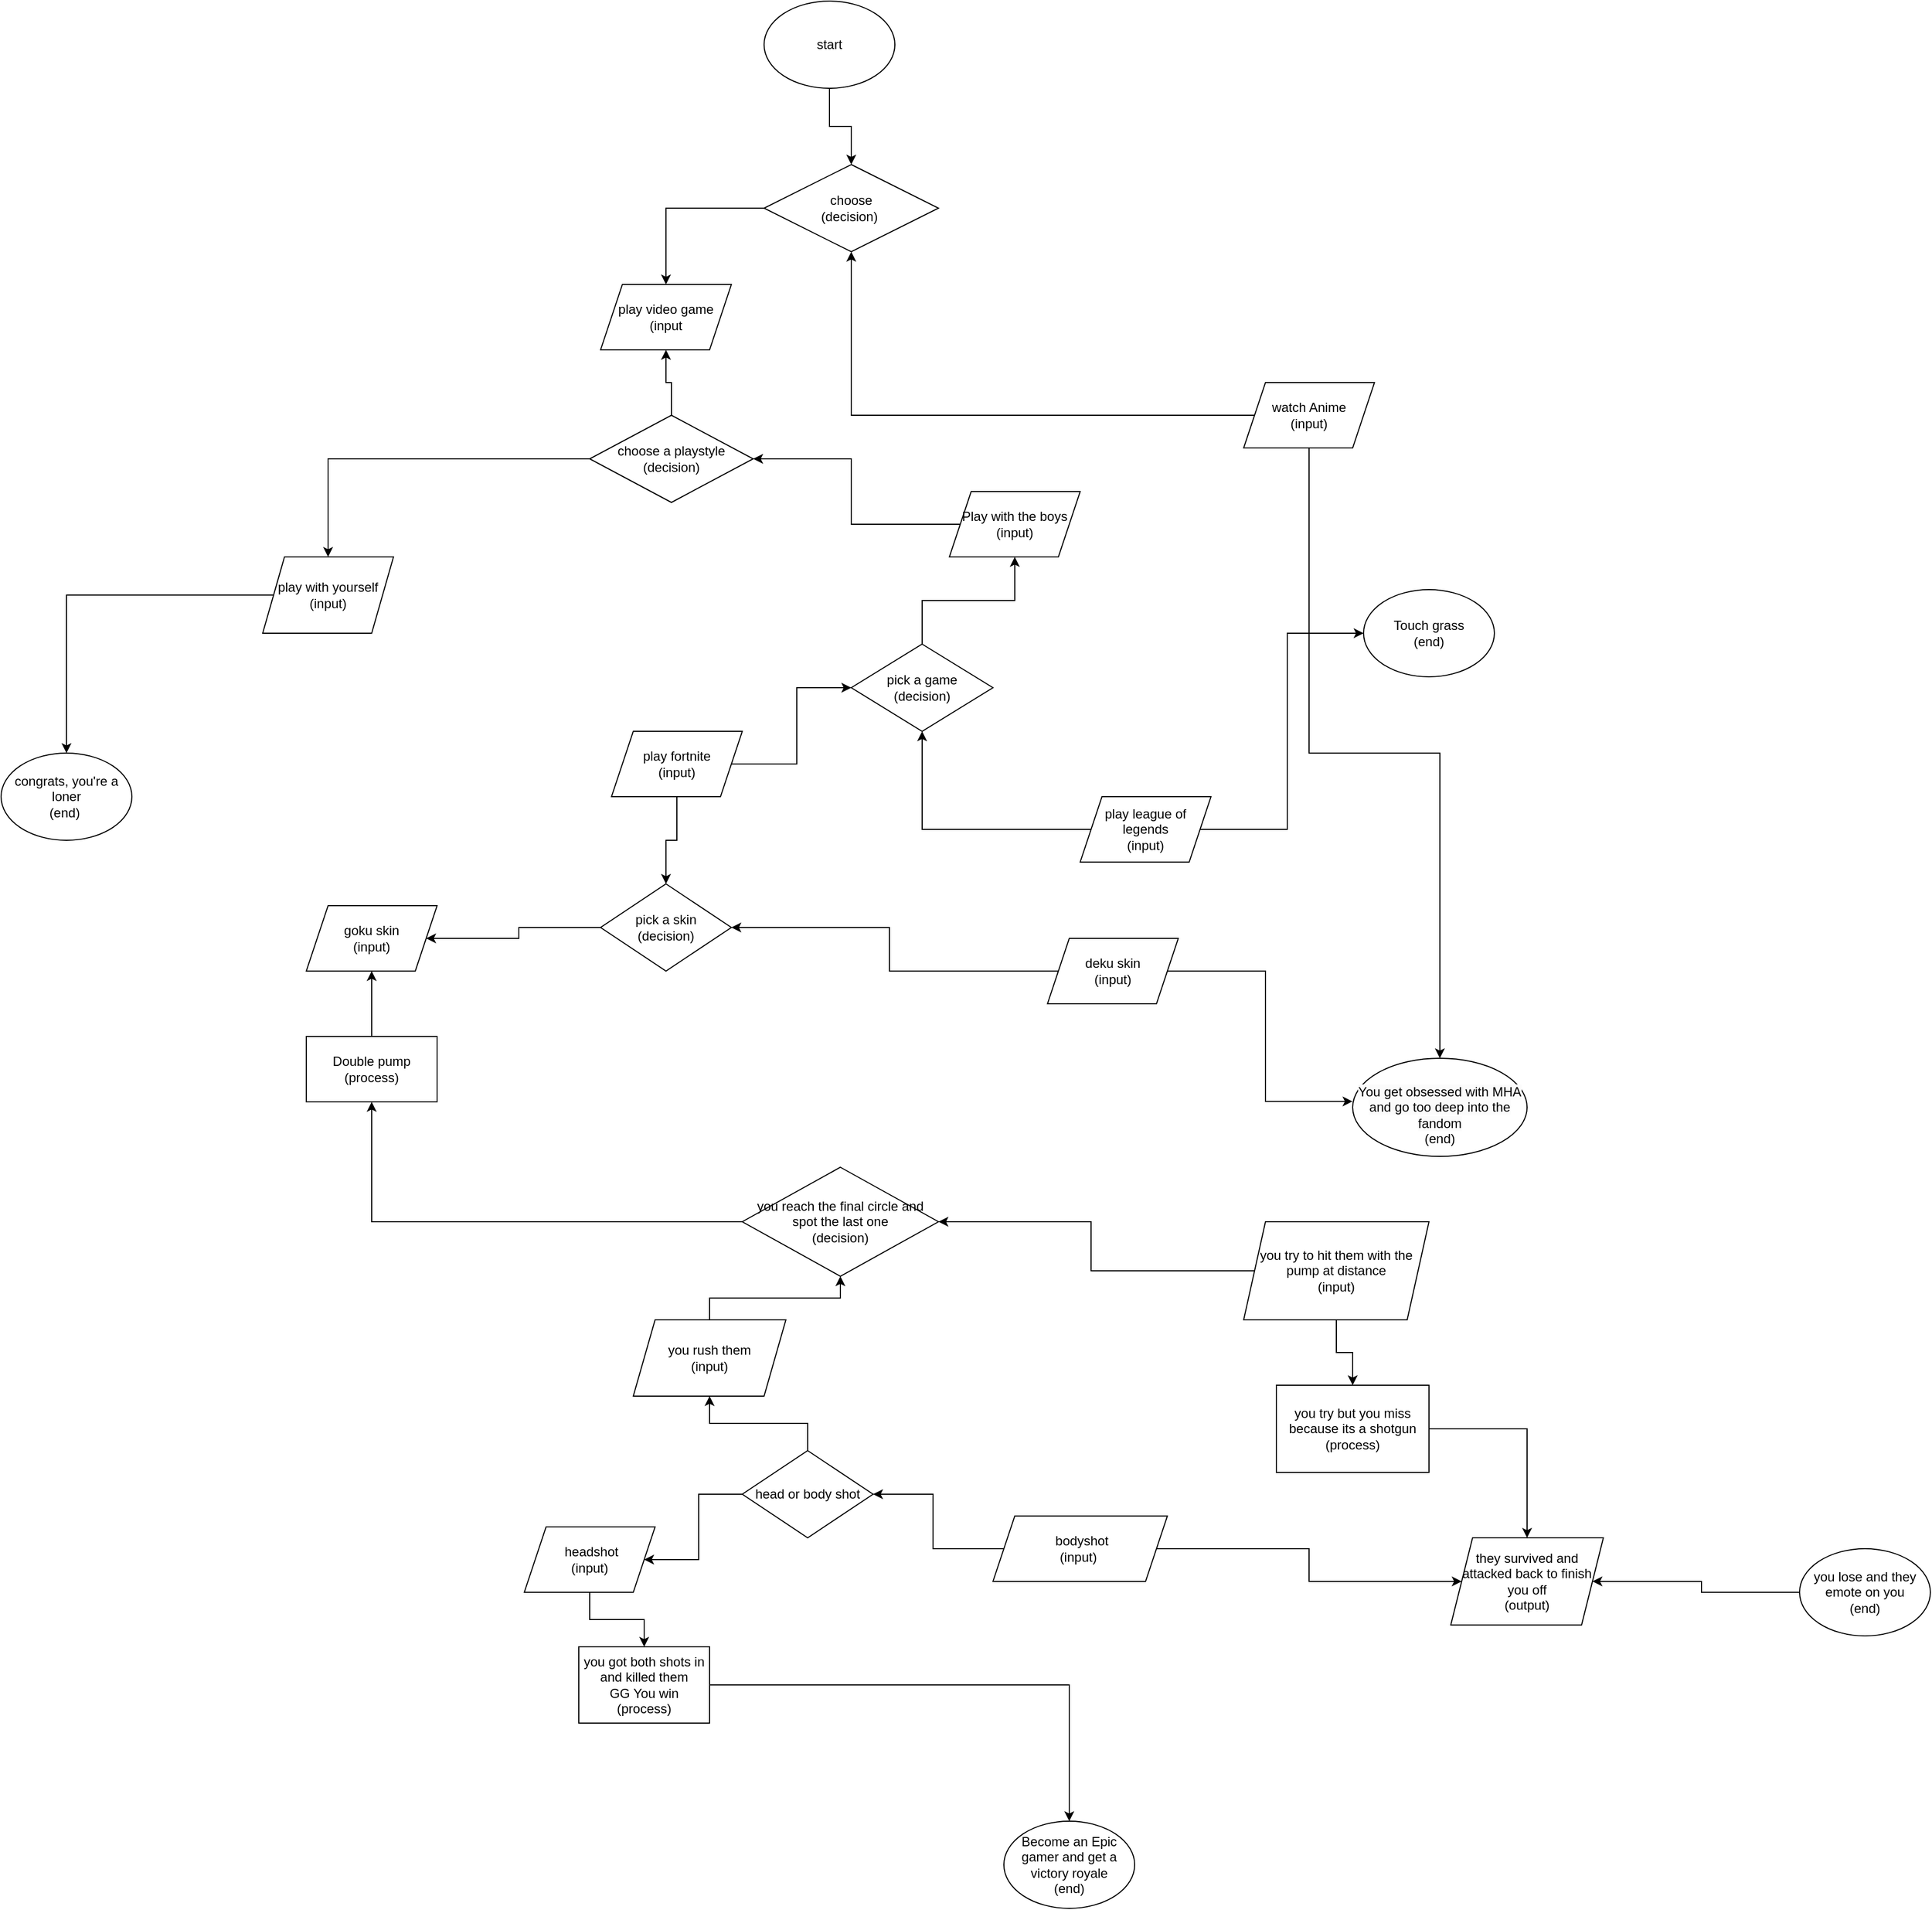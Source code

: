 <mxfile version="20.8.15" type="github">
  <diagram name="Page-1" id="Ozm3xN621YwZBeJ7nJhE">
    <mxGraphModel dx="2045" dy="1763" grid="1" gridSize="10" guides="1" tooltips="1" connect="1" arrows="1" fold="1" page="1" pageScale="1" pageWidth="850" pageHeight="1100" math="0" shadow="0">
      <root>
        <mxCell id="0" />
        <mxCell id="1" parent="0" />
        <mxCell id="UpWl7sQyUpbdqbIwqZ_7-10" value="" style="edgeStyle=orthogonalEdgeStyle;rounded=0;orthogonalLoop=1;jettySize=auto;html=1;" parent="1" target="UpWl7sQyUpbdqbIwqZ_7-8" edge="1" source="UpWl7sQyUpbdqbIwqZ_7-14">
          <mxGeometry relative="1" as="geometry">
            <mxPoint x="400" y="90" as="sourcePoint" />
          </mxGeometry>
        </mxCell>
        <mxCell id="g6iba4YQK6XeHE2exlAs-23" value="" style="edgeStyle=orthogonalEdgeStyle;rounded=0;orthogonalLoop=1;jettySize=auto;html=1;exitX=0;exitY=0.5;exitDx=0;exitDy=0;" parent="1" source="UpWl7sQyUpbdqbIwqZ_7-24" target="UpWl7sQyUpbdqbIwqZ_7-23" edge="1">
          <mxGeometry relative="1" as="geometry">
            <mxPoint x="-200" y="560" as="targetPoint" />
            <mxPoint x="-50" y="390" as="sourcePoint" />
          </mxGeometry>
        </mxCell>
        <mxCell id="g6iba4YQK6XeHE2exlAs-31" value="" style="edgeStyle=orthogonalEdgeStyle;rounded=0;orthogonalLoop=1;jettySize=auto;html=1;entryX=0;entryY=0.5;entryDx=0;entryDy=0;exitX=1;exitY=0.5;exitDx=0;exitDy=0;" parent="1" source="Lo4n1HogaCZyLbFqZFVi-4" target="zcWRsGR_A8jKyauGB15e-4" edge="1">
          <mxGeometry relative="1" as="geometry">
            <mxPoint x="800" y="610" as="sourcePoint" />
            <mxPoint x="740" y="519.41" as="targetPoint" />
          </mxGeometry>
        </mxCell>
        <mxCell id="g6iba4YQK6XeHE2exlAs-35" value="" style="edgeStyle=orthogonalEdgeStyle;rounded=0;orthogonalLoop=1;jettySize=auto;html=1;entryX=0.5;entryY=0;entryDx=0;entryDy=0;" parent="1" source="Lo4n1HogaCZyLbFqZFVi-7" target="Lo4n1HogaCZyLbFqZFVi-14" edge="1">
          <mxGeometry relative="1" as="geometry">
            <mxPoint x="60" y="620" as="targetPoint" />
            <mxPoint x="230" y="530" as="sourcePoint" />
          </mxGeometry>
        </mxCell>
        <mxCell id="GQskx2C88lEEhjjdf4MJ-1" value="" style="edgeStyle=orthogonalEdgeStyle;rounded=0;orthogonalLoop=1;jettySize=auto;html=1;" edge="1" parent="1" source="g6iba4YQK6XeHE2exlAs-38" target="Lo4n1HogaCZyLbFqZFVi-29">
          <mxGeometry relative="1" as="geometry" />
        </mxCell>
        <mxCell id="g6iba4YQK6XeHE2exlAs-38" value="you got both shots in and killed them&lt;br&gt;GG You win&lt;br&gt;(process)" style="whiteSpace=wrap;html=1;" parent="1" vertex="1">
          <mxGeometry x="240" y="1360" width="120" height="70" as="geometry" />
        </mxCell>
        <mxCell id="g6iba4YQK6XeHE2exlAs-51" value="" style="edgeStyle=orthogonalEdgeStyle;rounded=0;orthogonalLoop=1;jettySize=auto;html=1;entryX=-0.001;entryY=0.44;entryDx=0;entryDy=0;entryPerimeter=0;exitX=1;exitY=0.5;exitDx=0;exitDy=0;" parent="1" source="Lo4n1HogaCZyLbFqZFVi-10" target="UpWl7sQyUpbdqbIwqZ_7-21" edge="1">
          <mxGeometry relative="1" as="geometry">
            <mxPoint x="900" y="700" as="targetPoint" />
            <mxPoint x="710" y="770" as="sourcePoint" />
          </mxGeometry>
        </mxCell>
        <mxCell id="Lo4n1HogaCZyLbFqZFVi-13" value="" style="edgeStyle=orthogonalEdgeStyle;rounded=0;orthogonalLoop=1;jettySize=auto;html=1;" parent="1" source="g6iba4YQK6XeHE2exlAs-52" target="Lo4n1HogaCZyLbFqZFVi-12" edge="1">
          <mxGeometry relative="1" as="geometry" />
        </mxCell>
        <mxCell id="g6iba4YQK6XeHE2exlAs-52" value="Double pump&lt;br&gt;(process)" style="whiteSpace=wrap;html=1;" parent="1" vertex="1">
          <mxGeometry x="-10" y="800" width="120" height="60" as="geometry" />
        </mxCell>
        <mxCell id="UpWl7sQyUpbdqbIwqZ_7-3" value="" style="edgeStyle=orthogonalEdgeStyle;rounded=0;orthogonalLoop=1;jettySize=auto;html=1;entryX=0.5;entryY=0;entryDx=0;entryDy=0;" parent="1" source="UpWl7sQyUpbdqbIwqZ_7-2" target="UpWl7sQyUpbdqbIwqZ_7-24" edge="1">
          <mxGeometry relative="1" as="geometry">
            <mxPoint x="10" y="360" as="targetPoint" />
          </mxGeometry>
        </mxCell>
        <mxCell id="GQskx2C88lEEhjjdf4MJ-7" value="" style="edgeStyle=orthogonalEdgeStyle;rounded=0;orthogonalLoop=1;jettySize=auto;html=1;" edge="1" parent="1" source="UpWl7sQyUpbdqbIwqZ_7-2" target="GQskx2C88lEEhjjdf4MJ-5">
          <mxGeometry relative="1" as="geometry" />
        </mxCell>
        <mxCell id="UpWl7sQyUpbdqbIwqZ_7-2" value="choose a playstyle&lt;br&gt;(decision)" style="rhombus;whiteSpace=wrap;html=1;" parent="1" vertex="1">
          <mxGeometry x="250" y="230" width="150" height="80" as="geometry" />
        </mxCell>
        <mxCell id="GQskx2C88lEEhjjdf4MJ-6" value="" style="edgeStyle=orthogonalEdgeStyle;rounded=0;orthogonalLoop=1;jettySize=auto;html=1;" edge="1" parent="1" source="UpWl7sQyUpbdqbIwqZ_7-8" target="GQskx2C88lEEhjjdf4MJ-5">
          <mxGeometry relative="1" as="geometry" />
        </mxCell>
        <mxCell id="UpWl7sQyUpbdqbIwqZ_7-8" value="choose&lt;br&gt;(decision)&amp;nbsp;" style="rhombus;whiteSpace=wrap;html=1;" parent="1" vertex="1">
          <mxGeometry x="410" width="160" height="80" as="geometry" />
        </mxCell>
        <mxCell id="UpWl7sQyUpbdqbIwqZ_7-14" value="start" style="ellipse;whiteSpace=wrap;html=1;" parent="1" vertex="1">
          <mxGeometry x="410" y="-150" width="120" height="80" as="geometry" />
        </mxCell>
        <mxCell id="UpWl7sQyUpbdqbIwqZ_7-16" value="" style="edgeStyle=orthogonalEdgeStyle;rounded=0;orthogonalLoop=1;jettySize=auto;html=1;" parent="1" source="UpWl7sQyUpbdqbIwqZ_7-15" target="UpWl7sQyUpbdqbIwqZ_7-8" edge="1">
          <mxGeometry relative="1" as="geometry" />
        </mxCell>
        <mxCell id="UpWl7sQyUpbdqbIwqZ_7-19" value="" style="edgeStyle=orthogonalEdgeStyle;rounded=0;orthogonalLoop=1;jettySize=auto;html=1;entryX=0.5;entryY=0;entryDx=0;entryDy=0;" parent="1" source="UpWl7sQyUpbdqbIwqZ_7-15" target="UpWl7sQyUpbdqbIwqZ_7-21" edge="1">
          <mxGeometry relative="1" as="geometry">
            <mxPoint x="960" y="610" as="targetPoint" />
          </mxGeometry>
        </mxCell>
        <mxCell id="UpWl7sQyUpbdqbIwqZ_7-15" value="watch Anime&lt;br&gt;(input)" style="shape=parallelogram;perimeter=parallelogramPerimeter;whiteSpace=wrap;html=1;fixedSize=1;" parent="1" vertex="1">
          <mxGeometry x="850" y="200" width="120" height="60" as="geometry" />
        </mxCell>
        <mxCell id="UpWl7sQyUpbdqbIwqZ_7-21" value="&lt;br&gt;&lt;span style=&quot;color: rgb(0, 0, 0); font-family: Helvetica; font-size: 12px; font-style: normal; font-variant-ligatures: normal; font-variant-caps: normal; font-weight: 400; letter-spacing: normal; orphans: 2; text-align: center; text-indent: 0px; text-transform: none; widows: 2; word-spacing: 0px; -webkit-text-stroke-width: 0px; background-color: rgb(251, 251, 251); text-decoration-thickness: initial; text-decoration-style: initial; text-decoration-color: initial; float: none; display: inline !important;&quot;&gt;You get obsessed with MHA and go too deep into the fandom&lt;/span&gt;&lt;br&gt;(end)" style="ellipse;whiteSpace=wrap;html=1;" parent="1" vertex="1">
          <mxGeometry x="950" y="820" width="160" height="90" as="geometry" />
        </mxCell>
        <mxCell id="UpWl7sQyUpbdqbIwqZ_7-23" value="congrats, you&#39;re a loner&lt;br&gt;(end)&amp;nbsp;" style="ellipse;whiteSpace=wrap;html=1;" parent="1" vertex="1">
          <mxGeometry x="-290" y="540" width="120" height="80" as="geometry" />
        </mxCell>
        <mxCell id="UpWl7sQyUpbdqbIwqZ_7-24" value="play with yourself&lt;br&gt;(input)" style="shape=parallelogram;perimeter=parallelogramPerimeter;whiteSpace=wrap;html=1;fixedSize=1;" parent="1" vertex="1">
          <mxGeometry x="-50" y="360" width="120" height="70" as="geometry" />
        </mxCell>
        <mxCell id="zcWRsGR_A8jKyauGB15e-4" value="Touch grass&lt;br&gt;(end)" style="ellipse;whiteSpace=wrap;html=1;" parent="1" vertex="1">
          <mxGeometry x="960" y="390" width="120" height="80" as="geometry" />
        </mxCell>
        <mxCell id="GQskx2C88lEEhjjdf4MJ-8" value="" style="edgeStyle=orthogonalEdgeStyle;rounded=0;orthogonalLoop=1;jettySize=auto;html=1;" edge="1" parent="1" source="zcWRsGR_A8jKyauGB15e-10" target="UpWl7sQyUpbdqbIwqZ_7-2">
          <mxGeometry relative="1" as="geometry" />
        </mxCell>
        <mxCell id="zcWRsGR_A8jKyauGB15e-10" value="Play with the boys&lt;br&gt;(input)" style="shape=parallelogram;perimeter=parallelogramPerimeter;whiteSpace=wrap;html=1;fixedSize=1;" parent="1" vertex="1">
          <mxGeometry x="580" y="300" width="120" height="60" as="geometry" />
        </mxCell>
        <mxCell id="Lo4n1HogaCZyLbFqZFVi-2" value="" style="edgeStyle=orthogonalEdgeStyle;rounded=0;orthogonalLoop=1;jettySize=auto;html=1;" parent="1" source="Lo4n1HogaCZyLbFqZFVi-1" target="zcWRsGR_A8jKyauGB15e-10" edge="1">
          <mxGeometry relative="1" as="geometry" />
        </mxCell>
        <mxCell id="Lo4n1HogaCZyLbFqZFVi-1" value="pick a game&lt;br&gt;(decision)" style="rhombus;whiteSpace=wrap;html=1;" parent="1" vertex="1">
          <mxGeometry x="490" y="440" width="130" height="80" as="geometry" />
        </mxCell>
        <mxCell id="Lo4n1HogaCZyLbFqZFVi-5" value="" style="edgeStyle=orthogonalEdgeStyle;rounded=0;orthogonalLoop=1;jettySize=auto;html=1;" parent="1" source="Lo4n1HogaCZyLbFqZFVi-4" target="Lo4n1HogaCZyLbFqZFVi-1" edge="1">
          <mxGeometry relative="1" as="geometry" />
        </mxCell>
        <mxCell id="Lo4n1HogaCZyLbFqZFVi-4" value="play league of legends&lt;br&gt;(input)" style="shape=parallelogram;perimeter=parallelogramPerimeter;whiteSpace=wrap;html=1;fixedSize=1;" parent="1" vertex="1">
          <mxGeometry x="700" y="580" width="120" height="60" as="geometry" />
        </mxCell>
        <mxCell id="Lo4n1HogaCZyLbFqZFVi-8" value="" style="edgeStyle=orthogonalEdgeStyle;rounded=0;orthogonalLoop=1;jettySize=auto;html=1;" parent="1" source="Lo4n1HogaCZyLbFqZFVi-7" target="Lo4n1HogaCZyLbFqZFVi-1" edge="1">
          <mxGeometry relative="1" as="geometry" />
        </mxCell>
        <mxCell id="Lo4n1HogaCZyLbFqZFVi-7" value="play fortnite&lt;br&gt;(input)" style="shape=parallelogram;perimeter=parallelogramPerimeter;whiteSpace=wrap;html=1;fixedSize=1;" parent="1" vertex="1">
          <mxGeometry x="270" y="520" width="120" height="60" as="geometry" />
        </mxCell>
        <mxCell id="Lo4n1HogaCZyLbFqZFVi-15" value="" style="edgeStyle=orthogonalEdgeStyle;rounded=0;orthogonalLoop=1;jettySize=auto;html=1;" parent="1" source="Lo4n1HogaCZyLbFqZFVi-10" target="Lo4n1HogaCZyLbFqZFVi-14" edge="1">
          <mxGeometry relative="1" as="geometry" />
        </mxCell>
        <mxCell id="Lo4n1HogaCZyLbFqZFVi-10" value="deku skin&lt;br&gt;(input)" style="shape=parallelogram;perimeter=parallelogramPerimeter;whiteSpace=wrap;html=1;fixedSize=1;" parent="1" vertex="1">
          <mxGeometry x="670" y="710" width="120" height="60" as="geometry" />
        </mxCell>
        <mxCell id="Lo4n1HogaCZyLbFqZFVi-12" value="goku skin&lt;br&gt;(input)" style="shape=parallelogram;perimeter=parallelogramPerimeter;whiteSpace=wrap;html=1;fixedSize=1;" parent="1" vertex="1">
          <mxGeometry x="-10" y="680" width="120" height="60" as="geometry" />
        </mxCell>
        <mxCell id="Lo4n1HogaCZyLbFqZFVi-16" value="" style="edgeStyle=orthogonalEdgeStyle;rounded=0;orthogonalLoop=1;jettySize=auto;html=1;" parent="1" source="Lo4n1HogaCZyLbFqZFVi-14" target="Lo4n1HogaCZyLbFqZFVi-12" edge="1">
          <mxGeometry relative="1" as="geometry" />
        </mxCell>
        <mxCell id="Lo4n1HogaCZyLbFqZFVi-14" value="pick a skin&lt;br&gt;(decision)" style="rhombus;whiteSpace=wrap;html=1;" parent="1" vertex="1">
          <mxGeometry x="260" y="660" width="120" height="80" as="geometry" />
        </mxCell>
        <mxCell id="Lo4n1HogaCZyLbFqZFVi-18" value="" style="edgeStyle=orthogonalEdgeStyle;rounded=0;orthogonalLoop=1;jettySize=auto;html=1;" parent="1" source="Lo4n1HogaCZyLbFqZFVi-17" target="g6iba4YQK6XeHE2exlAs-52" edge="1">
          <mxGeometry relative="1" as="geometry" />
        </mxCell>
        <mxCell id="Lo4n1HogaCZyLbFqZFVi-17" value="you reach the final circle and spot the last one&lt;br&gt;(decision)" style="rhombus;whiteSpace=wrap;html=1;" parent="1" vertex="1">
          <mxGeometry x="390" y="920" width="180" height="100" as="geometry" />
        </mxCell>
        <mxCell id="Lo4n1HogaCZyLbFqZFVi-22" value="" style="edgeStyle=orthogonalEdgeStyle;rounded=0;orthogonalLoop=1;jettySize=auto;html=1;" parent="1" source="Lo4n1HogaCZyLbFqZFVi-19" target="Lo4n1HogaCZyLbFqZFVi-17" edge="1">
          <mxGeometry relative="1" as="geometry" />
        </mxCell>
        <mxCell id="Lo4n1HogaCZyLbFqZFVi-35" value="" style="edgeStyle=orthogonalEdgeStyle;rounded=0;orthogonalLoop=1;jettySize=auto;html=1;" parent="1" source="Lo4n1HogaCZyLbFqZFVi-19" target="Lo4n1HogaCZyLbFqZFVi-34" edge="1">
          <mxGeometry relative="1" as="geometry" />
        </mxCell>
        <mxCell id="Lo4n1HogaCZyLbFqZFVi-19" value="you try to hit them with the pump at distance&lt;br&gt;(input)" style="shape=parallelogram;perimeter=parallelogramPerimeter;whiteSpace=wrap;html=1;fixedSize=1;" parent="1" vertex="1">
          <mxGeometry x="850" y="970" width="170" height="90" as="geometry" />
        </mxCell>
        <mxCell id="Lo4n1HogaCZyLbFqZFVi-21" value="" style="edgeStyle=orthogonalEdgeStyle;rounded=0;orthogonalLoop=1;jettySize=auto;html=1;" parent="1" source="Lo4n1HogaCZyLbFqZFVi-20" target="Lo4n1HogaCZyLbFqZFVi-17" edge="1">
          <mxGeometry relative="1" as="geometry" />
        </mxCell>
        <mxCell id="Lo4n1HogaCZyLbFqZFVi-23" value="" style="edgeStyle=orthogonalEdgeStyle;rounded=0;orthogonalLoop=1;jettySize=auto;html=1;exitX=0;exitY=0.5;exitDx=0;exitDy=0;" parent="1" source="Lo4n1HogaCZyLbFqZFVi-25" target="Lo4n1HogaCZyLbFqZFVi-27" edge="1">
          <mxGeometry relative="1" as="geometry">
            <mxPoint x="430" y="1190" as="sourcePoint" />
            <mxPoint x="250" y="1280" as="targetPoint" />
          </mxGeometry>
        </mxCell>
        <mxCell id="Lo4n1HogaCZyLbFqZFVi-20" value="you rush them&lt;br&gt;(input)" style="shape=parallelogram;perimeter=parallelogramPerimeter;whiteSpace=wrap;html=1;fixedSize=1;" parent="1" vertex="1">
          <mxGeometry x="290" y="1060" width="140" height="70" as="geometry" />
        </mxCell>
        <mxCell id="Lo4n1HogaCZyLbFqZFVi-26" value="" style="edgeStyle=orthogonalEdgeStyle;rounded=0;orthogonalLoop=1;jettySize=auto;html=1;" parent="1" source="Lo4n1HogaCZyLbFqZFVi-25" target="Lo4n1HogaCZyLbFqZFVi-20" edge="1">
          <mxGeometry relative="1" as="geometry" />
        </mxCell>
        <mxCell id="Lo4n1HogaCZyLbFqZFVi-25" value="head or body shot" style="rhombus;whiteSpace=wrap;html=1;" parent="1" vertex="1">
          <mxGeometry x="390" y="1180" width="120" height="80" as="geometry" />
        </mxCell>
        <mxCell id="Lo4n1HogaCZyLbFqZFVi-28" value="" style="edgeStyle=orthogonalEdgeStyle;rounded=0;orthogonalLoop=1;jettySize=auto;html=1;" parent="1" source="Lo4n1HogaCZyLbFqZFVi-27" target="g6iba4YQK6XeHE2exlAs-38" edge="1">
          <mxGeometry relative="1" as="geometry" />
        </mxCell>
        <mxCell id="Lo4n1HogaCZyLbFqZFVi-27" value="&amp;nbsp;headshot&lt;br&gt;(input)" style="shape=parallelogram;perimeter=parallelogramPerimeter;whiteSpace=wrap;html=1;fixedSize=1;" parent="1" vertex="1">
          <mxGeometry x="190" y="1250" width="120" height="60" as="geometry" />
        </mxCell>
        <mxCell id="Lo4n1HogaCZyLbFqZFVi-29" value="Become an Epic gamer and get a victory royale&lt;br&gt;(end)" style="ellipse;whiteSpace=wrap;html=1;" parent="1" vertex="1">
          <mxGeometry x="630" y="1520" width="120" height="80" as="geometry" />
        </mxCell>
        <mxCell id="Lo4n1HogaCZyLbFqZFVi-31" value="" style="edgeStyle=orthogonalEdgeStyle;rounded=0;orthogonalLoop=1;jettySize=auto;html=1;" parent="1" source="Lo4n1HogaCZyLbFqZFVi-30" target="Lo4n1HogaCZyLbFqZFVi-25" edge="1">
          <mxGeometry relative="1" as="geometry" />
        </mxCell>
        <mxCell id="Lo4n1HogaCZyLbFqZFVi-33" value="" style="edgeStyle=orthogonalEdgeStyle;rounded=0;orthogonalLoop=1;jettySize=auto;html=1;entryX=0;entryY=0.5;entryDx=0;entryDy=0;" parent="1" source="Lo4n1HogaCZyLbFqZFVi-30" target="GQskx2C88lEEhjjdf4MJ-2" edge="1">
          <mxGeometry relative="1" as="geometry">
            <mxPoint x="1030" y="1300" as="targetPoint" />
          </mxGeometry>
        </mxCell>
        <mxCell id="Lo4n1HogaCZyLbFqZFVi-30" value="&amp;nbsp;bodyshot&lt;br&gt;(input)&amp;nbsp;" style="shape=parallelogram;perimeter=parallelogramPerimeter;whiteSpace=wrap;html=1;fixedSize=1;" parent="1" vertex="1">
          <mxGeometry x="620" y="1240" width="160" height="60" as="geometry" />
        </mxCell>
        <mxCell id="Lo4n1HogaCZyLbFqZFVi-36" value="" style="edgeStyle=orthogonalEdgeStyle;rounded=0;orthogonalLoop=1;jettySize=auto;html=1;entryX=0.5;entryY=0;entryDx=0;entryDy=0;" parent="1" source="Lo4n1HogaCZyLbFqZFVi-34" target="GQskx2C88lEEhjjdf4MJ-2" edge="1">
          <mxGeometry relative="1" as="geometry">
            <mxPoint x="1090" y="1270" as="targetPoint" />
          </mxGeometry>
        </mxCell>
        <mxCell id="Lo4n1HogaCZyLbFqZFVi-34" value="you try but you miss because its a shotgun&lt;br&gt;(process)" style="rounded=0;whiteSpace=wrap;html=1;" parent="1" vertex="1">
          <mxGeometry x="880" y="1120" width="140" height="80" as="geometry" />
        </mxCell>
        <mxCell id="Lo4n1HogaCZyLbFqZFVi-38" value="" style="edgeStyle=orthogonalEdgeStyle;rounded=0;orthogonalLoop=1;jettySize=auto;html=1;entryX=1;entryY=0.5;entryDx=0;entryDy=0;" parent="1" source="Lo4n1HogaCZyLbFqZFVi-37" target="GQskx2C88lEEhjjdf4MJ-2" edge="1">
          <mxGeometry relative="1" as="geometry">
            <mxPoint x="1150" y="1300" as="targetPoint" />
          </mxGeometry>
        </mxCell>
        <mxCell id="Lo4n1HogaCZyLbFqZFVi-37" value="you lose and they emote on you&lt;br&gt;(end)" style="ellipse;whiteSpace=wrap;html=1;" parent="1" vertex="1">
          <mxGeometry x="1360" y="1270" width="120" height="80" as="geometry" />
        </mxCell>
        <mxCell id="GQskx2C88lEEhjjdf4MJ-2" value="they survived and attacked back to finish you off&lt;br&gt;(output)" style="shape=parallelogram;perimeter=parallelogramPerimeter;whiteSpace=wrap;html=1;fixedSize=1;" vertex="1" parent="1">
          <mxGeometry x="1040" y="1260" width="140" height="80" as="geometry" />
        </mxCell>
        <mxCell id="GQskx2C88lEEhjjdf4MJ-5" value="play video game&lt;br&gt;(input" style="shape=parallelogram;perimeter=parallelogramPerimeter;whiteSpace=wrap;html=1;fixedSize=1;" vertex="1" parent="1">
          <mxGeometry x="260" y="110" width="120" height="60" as="geometry" />
        </mxCell>
      </root>
    </mxGraphModel>
  </diagram>
</mxfile>

